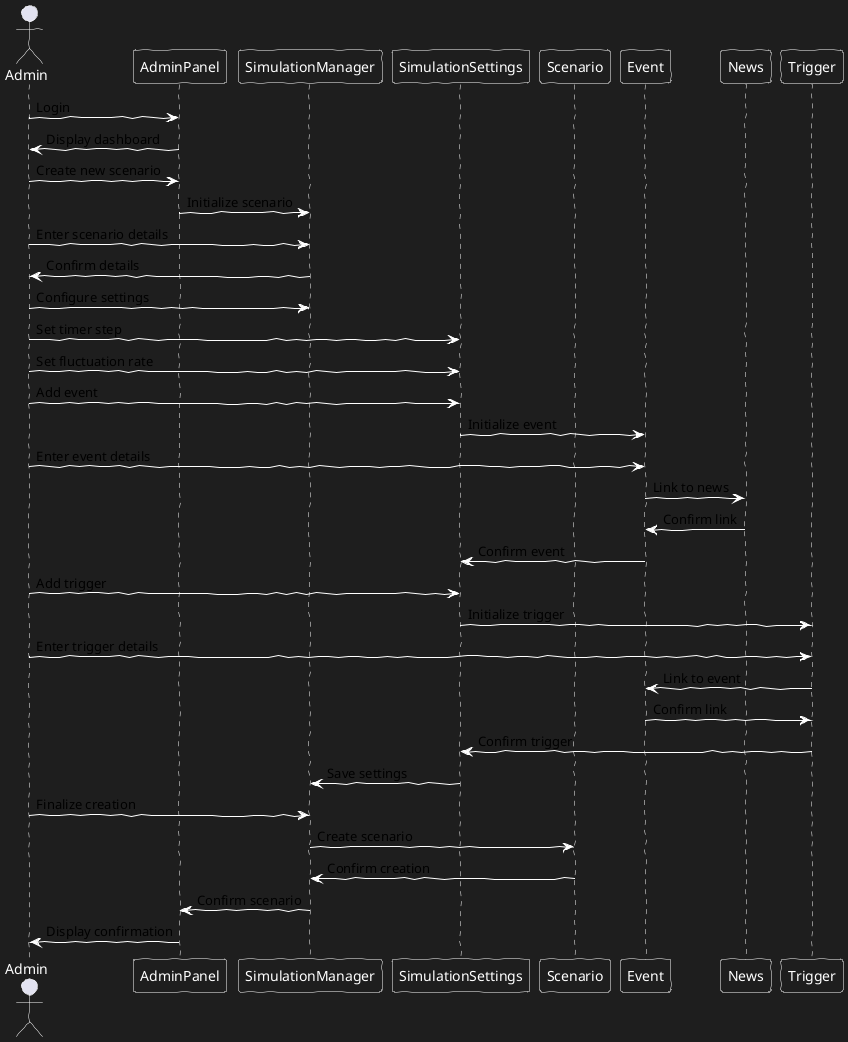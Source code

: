 @startuml
skinparam backgroundColor #1e1e1e
skinparam handwritten true
skinparam shadowing false
skinparam sequence {
    ArrowColor White
    ActorBorderColor White
    ActorFontColor White
    ParticipantBorderColor White
    ParticipantFontColor White
    LifeLineBorderColor White
    LifeLineBackgroundColor #1e1e1e
    ParticipantBackgroundColor #1e1e1e
    BoxBorderColor White
    BoxBackgroundColor #1e1e1e
    SequenceDividerBorderColor White
    SequenceDividerBackgroundColor #1e1e1e
    SequenceGroupBorderColor White
    SequenceGroupBackgroundColor #1e1e1e
}

actor Admin
participant "AdminPanel" as AP
participant "SimulationManager" as SM
participant "SimulationSettings" as SS
participant "Scenario" as S
participant "Event" as E
participant "News" as N
participant "Trigger" as T

Admin -> AP: Login
AP -> Admin: Display dashboard

Admin -> AP: Create new scenario
AP -> SM: Initialize scenario

Admin -> SM: Enter scenario details
SM -> Admin: Confirm details

Admin -> SM: Configure settings

Admin -> SS: Set timer step
Admin -> SS: Set fluctuation rate

Admin -> SS: Add event
SS -> E: Initialize event
Admin -> E: Enter event details
E -> N: Link to news
N -> E: Confirm link
E -> SS: Confirm event

Admin -> SS: Add trigger
SS -> T: Initialize trigger
Admin -> T: Enter trigger details
T -> E: Link to event
E -> T: Confirm link
T -> SS: Confirm trigger

SS -> SM: Save settings

Admin -> SM: Finalize creation
SM -> S: Create scenario
S -> SM: Confirm creation
SM -> AP: Confirm scenario
AP -> Admin: Display confirmation
@enduml